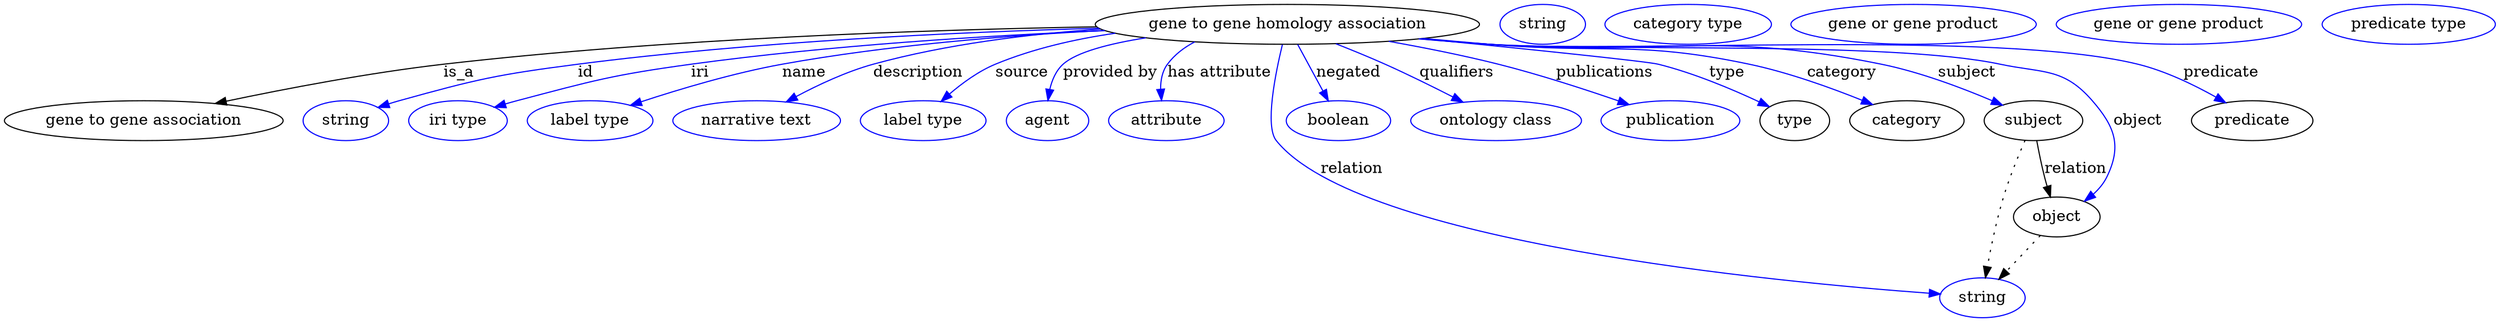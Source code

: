 digraph {
	graph [bb="0,0,2241.4,283"];
	node [label="\N"];
	"gene to gene homology association"	[height=0.5,
		label="gene to gene homology association",
		pos="1155.4,265",
		width=4.8024];
	"gene to gene association"	[height=0.5,
		pos="125.44,178",
		width=3.4844];
	"gene to gene homology association" -> "gene to gene association"	[label=is_a,
		lp="409.44,221.5",
		pos="e,189.71,193.47 983.61,262.79 829.22,260.12 596.53,252.14 395.44,229 328.67,221.32 253.56,206.93 199.55,195.56"];
	id	[color=blue,
		height=0.5,
		label=string,
		pos="307.44,178",
		width=1.0652];
	"gene to gene homology association" -> id	[color=blue,
		label=id,
		lp="523.44,221.5",
		pos="e,336.42,189.99 985.63,261.5 856.51,257.96 674.7,249.44 516.44,229 444,219.64 425.81,215.57 355.44,196 352.33,195.14 349.13,194.17 \
345.93,193.15",
		style=solid];
	iri	[color=blue,
		height=0.5,
		label="iri type",
		pos="408.44,178",
		width=1.2277];
	"gene to gene homology association" -> iri	[color=blue,
		label=iri,
		lp="626.44,221.5",
		pos="e,441.36,190.14 991.21,259.34 884.58,254.83 742.82,246.04 618.44,229 547.8,219.32 530.37,214.25 461.44,196 458.07,195.11 454.59,\
194.13 451.11,193.11",
		style=solid];
	name	[color=blue,
		height=0.5,
		label="label type",
		pos="527.44,178",
		width=1.5707];
	"gene to gene homology association" -> name	[color=blue,
		label=name,
		lp="720.44,221.5",
		pos="e,563.71,191.84 990.93,259.46 904.01,255.02 795.84,246.27 700.44,229 656.62,221.07 608,206.48 573.5,195.11",
		style=solid];
	description	[color=blue,
		height=0.5,
		label="narrative text",
		pos="677.44,178",
		width=2.0943];
	"gene to gene homology association" -> description	[color=blue,
		label=description,
		lp="822.94,221.5",
		pos="e,704.05,194.9 987,260.71 922.15,256.21 847.96,247.06 782.44,229 758.24,222.33 732.79,210.35 713,199.78",
		style=solid];
	source	[color=blue,
		height=0.5,
		label="label type",
		pos="827.44,178",
		width=1.5707];
	"gene to gene homology association" -> source	[color=blue,
		label=source,
		lp="916.44,221.5",
		pos="e,843.52,195.3 1000.3,256.98 963.95,251.65 926.04,242.97 892.44,229 877.27,222.69 862.57,211.92 851,201.98",
		style=solid];
	"provided by"	[color=blue,
		height=0.5,
		label=agent,
		pos="939.44,178",
		width=1.0291];
	"gene to gene homology association" -> "provided by"	[color=blue,
		label="provided by",
		lp="995.94,221.5",
		pos="e,939.79,196.24 1027.9,252.82 995.09,247.58 965.59,239.98 953.44,229 946.97,223.16 943.39,214.6 941.44,206.2",
		style=solid];
	"has attribute"	[color=blue,
		height=0.5,
		label=attribute,
		pos="1046.4,178",
		width=1.4443];
	"gene to gene homology association" -> "has attribute"	[color=blue,
		label="has attribute",
		lp="1094.4,221.5",
		pos="e,1042.1,196.35 1071.9,249.11 1062.4,244.16 1053.8,237.62 1047.4,229 1042.7,222.6 1041.2,214.36 1041.3,206.43",
		style=solid];
	relation	[color=blue,
		height=0.5,
		label=string,
		pos="1780.4,18",
		width=1.0652];
	"gene to gene homology association" -> relation	[color=blue,
		label=relation,
		lp="1213.4,134.5",
		pos="e,1742.6,21.405 1150.9,246.61 1144.6,220.53 1135.1,172.95 1145.4,160 1219.5,67.715 1597.7,32.038 1732.6,22.128",
		style=solid];
	negated	[color=blue,
		height=0.5,
		label=boolean,
		pos="1201.4,178",
		width=1.2999];
	"gene to gene homology association" -> negated	[color=blue,
		label=negated,
		lp="1210.4,221.5",
		pos="e,1192.3,195.89 1164.7,246.8 1171.3,234.74 1180.1,218.4 1187.5,204.79",
		style=solid];
	qualifiers	[color=blue,
		height=0.5,
		label="ontology class",
		pos="1342.4,178",
		width=2.1304];
	"gene to gene homology association" -> qualifiers	[color=blue,
		label=qualifiers,
		lp="1307.9,221.5",
		pos="e,1312.9,194.8 1199.2,247.49 1213.4,241.89 1229.2,235.41 1243.4,229 1263.6,219.91 1285.6,208.9 1303.8,199.53",
		style=solid];
	publications	[color=blue,
		height=0.5,
		label=publication,
		pos="1499.4,178",
		width=1.7332];
	"gene to gene homology association" -> publications	[color=blue,
		label=publications,
		lp="1441.4,221.5",
		pos="e,1462.5,192.51 1246.8,249.68 1278.3,244.09 1313.6,237.07 1345.4,229 1382.1,219.72 1422.7,206.4 1453,195.84",
		style=solid];
	type	[height=0.5,
		pos="1611.4,178",
		width=0.86659];
	"gene to gene homology association" -> type	[color=blue,
		label=type,
		lp="1550.4,221.5",
		pos="e,1588.7,190.63 1276.6,252.11 1367.9,243.03 1478.9,231.64 1489.4,229 1521.2,221.04 1555.5,206.37 1579.7,194.97",
		style=solid];
	category	[height=0.5,
		pos="1712.4,178",
		width=1.4263];
	"gene to gene homology association" -> category	[color=blue,
		label=category,
		lp="1653.9,221.5",
		pos="e,1681.5,192.53 1278.3,252.26 1298.1,250.44 1318.3,248.63 1337.4,247 1440.9,238.17 1468.8,250.43 1570.4,229 1605.7,221.57 1644.1,\
207.66 1672.1,196.39",
		style=solid];
	subject	[height=0.5,
		pos="1826.4,178",
		width=1.2277];
	"gene to gene homology association" -> subject	[color=blue,
		label=subject,
		lp="1766.4,221.5",
		pos="e,1798.6,191.98 1275.8,252.04 1296.3,250.2 1317.5,248.44 1337.4,247 1493.7,235.71 1535.9,260.2 1689.4,229 1724.2,221.93 1762,207.59 \
1789.1,196.08",
		style=solid];
	object	[height=0.5,
		pos="1847.4,91",
		width=1.0832];
	"gene to gene homology association" -> object	[color=blue,
		label=object,
		lp="1920.4,178",
		pos="e,1872.4,105.25 1274.8,251.92 1295.7,250.08 1317.2,248.34 1337.4,247 1439.3,240.25 1696.6,250.16 1796.4,229 1835.3,220.77 1853.4,\
225.99 1879.4,196 1899.9,172.42 1906.1,155.03 1892.4,127 1889.6,121.17 1885.2,116.02 1880.3,111.6",
		style=solid];
	predicate	[height=0.5,
		pos="2023.4,178",
		width=1.5165];
	"gene to gene homology association" -> predicate	[color=blue,
		label=predicate,
		lp="1995.4,221.5",
		pos="e,1999.6,194.19 1273.8,251.87 1295,250 1316.9,248.28 1337.4,247 1466.8,238.97 1794.6,259.99 1920.4,229 1945.3,222.89 1971.1,210.29 \
1990.8,199.28",
		style=solid];
	association_type	[color=blue,
		height=0.5,
		label=string,
		pos="1384.4,265",
		width=1.0652];
	association_category	[color=blue,
		height=0.5,
		label="category type",
		pos="1515.4,265",
		width=2.0762];
	subject -> relation	[pos="e,1783.2,36.136 1818.9,160.24 1812.9,146.64 1804.8,126.88 1799.4,109 1793.2,88.265 1788.2,64.241 1784.9,46.231",
		style=dotted];
	subject -> object	[label=relation,
		lp="1864.4,134.5",
		pos="e,1841.7,108.98 1829.4,159.77 1831.2,150.09 1833.7,137.8 1836.4,127 1837.1,124.32 1837.9,121.53 1838.7,118.76"];
	"gene to gene association_subject"	[color=blue,
		height=0.5,
		label="gene or gene product",
		pos="1718.4,265",
		width=3.0692];
	object -> relation	[pos="e,1795.3,34.713 1832.6,74.243 1823.6,64.775 1812.1,52.56 1802.2,42.024",
		style=dotted];
	"gene to gene association_object"	[color=blue,
		height=0.5,
		label="gene or gene product",
		pos="1957.4,265",
		width=3.0692];
	"gene to gene homology association_predicate"	[color=blue,
		height=0.5,
		label="predicate type",
		pos="2163.4,265",
		width=2.1665];
}
